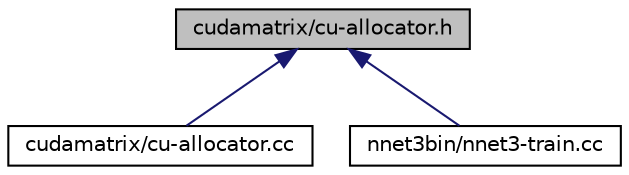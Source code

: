 digraph "cudamatrix/cu-allocator.h"
{
  edge [fontname="Helvetica",fontsize="10",labelfontname="Helvetica",labelfontsize="10"];
  node [fontname="Helvetica",fontsize="10",shape=record];
  Node36 [label="cudamatrix/cu-allocator.h",height=0.2,width=0.4,color="black", fillcolor="grey75", style="filled", fontcolor="black"];
  Node36 -> Node37 [dir="back",color="midnightblue",fontsize="10",style="solid",fontname="Helvetica"];
  Node37 [label="cudamatrix/cu-allocator.cc",height=0.2,width=0.4,color="black", fillcolor="white", style="filled",URL="$cu-allocator_8cc.html"];
  Node36 -> Node38 [dir="back",color="midnightblue",fontsize="10",style="solid",fontname="Helvetica"];
  Node38 [label="nnet3bin/nnet3-train.cc",height=0.2,width=0.4,color="black", fillcolor="white", style="filled",URL="$nnet3-train_8cc.html"];
}
